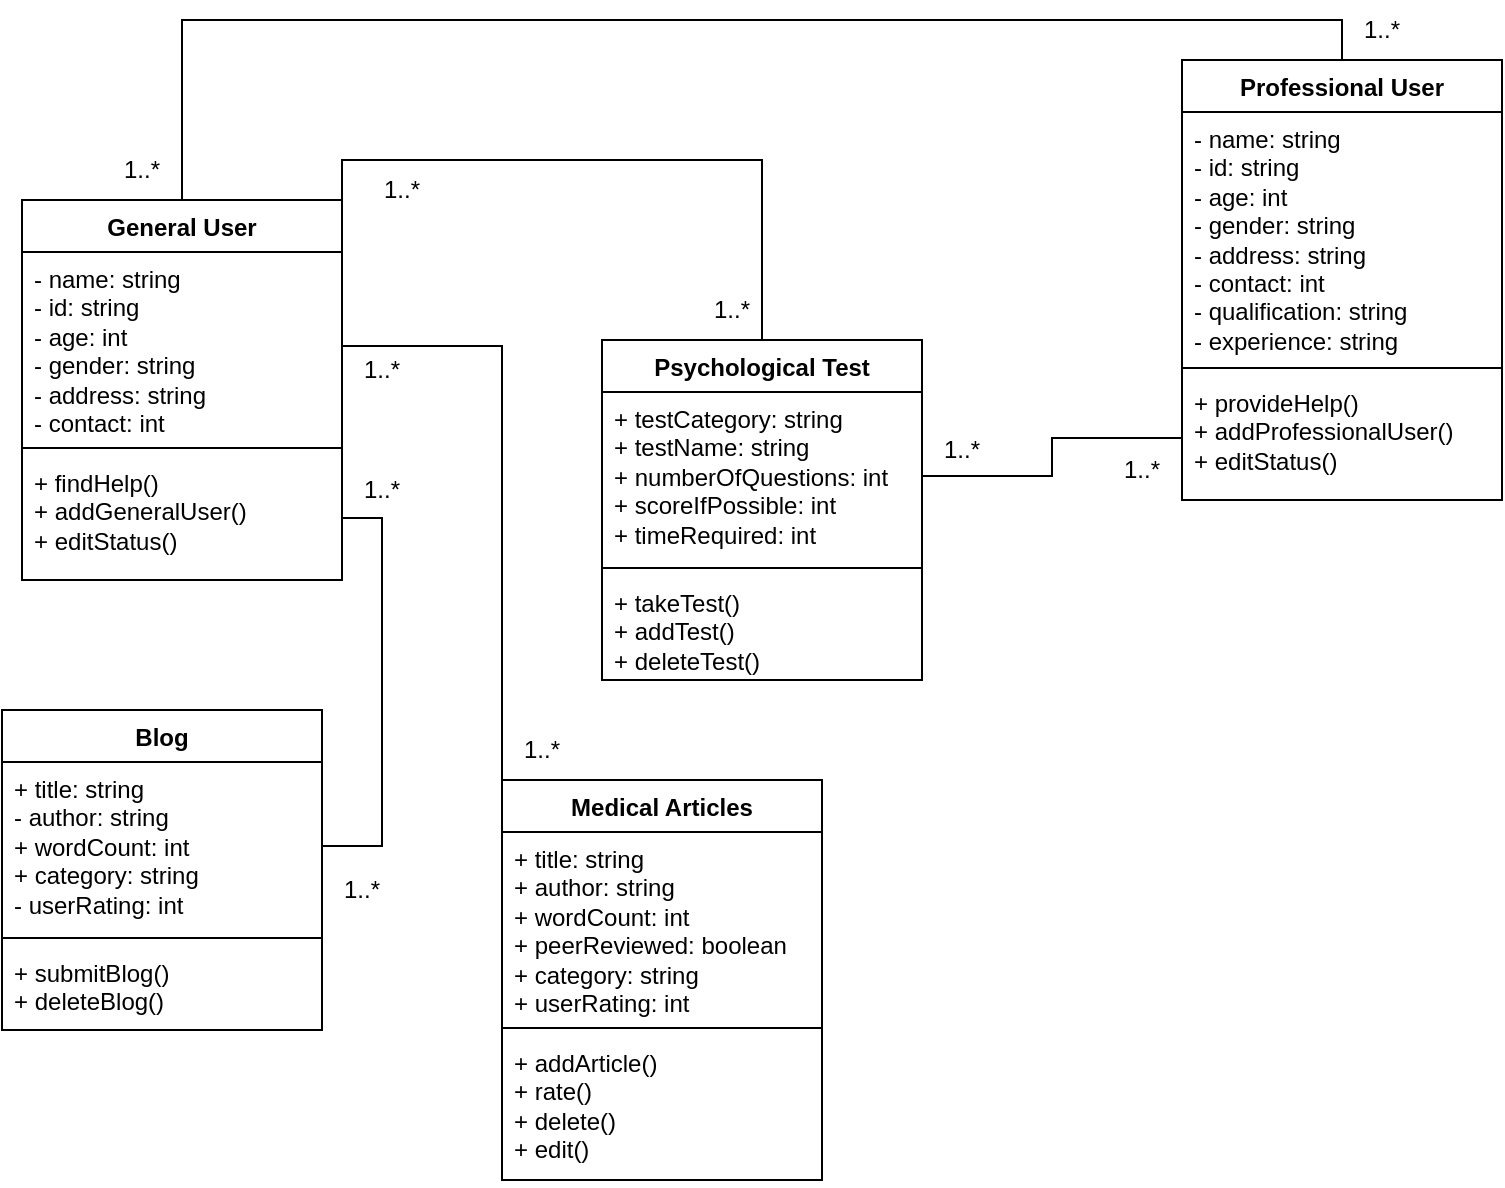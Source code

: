 <mxfile version="21.2.1" type="device">
  <diagram name="Page-1" id="9DgFuwnsuGAK3JTM8OCj">
    <mxGraphModel dx="1134" dy="666" grid="1" gridSize="10" guides="1" tooltips="1" connect="1" arrows="1" fold="1" page="1" pageScale="1" pageWidth="850" pageHeight="1100" math="0" shadow="0">
      <root>
        <mxCell id="0" />
        <mxCell id="1" parent="0" />
        <mxCell id="25QhoJMQ2zQzSuma18HG-43" style="edgeStyle=orthogonalEdgeStyle;rounded=0;orthogonalLoop=1;jettySize=auto;html=1;exitX=1;exitY=0;exitDx=0;exitDy=0;entryX=0.5;entryY=0;entryDx=0;entryDy=0;endArrow=none;endFill=0;" edge="1" parent="1" source="25QhoJMQ2zQzSuma18HG-1" target="25QhoJMQ2zQzSuma18HG-13">
          <mxGeometry relative="1" as="geometry" />
        </mxCell>
        <mxCell id="25QhoJMQ2zQzSuma18HG-58" style="edgeStyle=orthogonalEdgeStyle;rounded=0;orthogonalLoop=1;jettySize=auto;html=1;exitX=0.5;exitY=0;exitDx=0;exitDy=0;entryX=0.5;entryY=0;entryDx=0;entryDy=0;endArrow=none;endFill=0;" edge="1" parent="1" source="25QhoJMQ2zQzSuma18HG-1" target="25QhoJMQ2zQzSuma18HG-5">
          <mxGeometry relative="1" as="geometry" />
        </mxCell>
        <mxCell id="25QhoJMQ2zQzSuma18HG-1" value="General User" style="swimlane;fontStyle=1;align=center;verticalAlign=top;childLayout=stackLayout;horizontal=1;startSize=26;horizontalStack=0;resizeParent=1;resizeParentMax=0;resizeLast=0;collapsible=1;marginBottom=0;whiteSpace=wrap;html=1;" vertex="1" parent="1">
          <mxGeometry x="50" y="210" width="160" height="190" as="geometry" />
        </mxCell>
        <mxCell id="25QhoJMQ2zQzSuma18HG-2" value="- name: string&lt;br&gt;- id: string&lt;br&gt;- age: int&lt;br&gt;- gender: string&lt;br&gt;- address: string&lt;br&gt;- contact: int" style="text;strokeColor=none;fillColor=none;align=left;verticalAlign=top;spacingLeft=4;spacingRight=4;overflow=hidden;rotatable=0;points=[[0,0.5],[1,0.5]];portConstraint=eastwest;whiteSpace=wrap;html=1;" vertex="1" parent="25QhoJMQ2zQzSuma18HG-1">
          <mxGeometry y="26" width="160" height="94" as="geometry" />
        </mxCell>
        <mxCell id="25QhoJMQ2zQzSuma18HG-3" value="" style="line;strokeWidth=1;fillColor=none;align=left;verticalAlign=middle;spacingTop=-1;spacingLeft=3;spacingRight=3;rotatable=0;labelPosition=right;points=[];portConstraint=eastwest;strokeColor=inherit;" vertex="1" parent="25QhoJMQ2zQzSuma18HG-1">
          <mxGeometry y="120" width="160" height="8" as="geometry" />
        </mxCell>
        <mxCell id="25QhoJMQ2zQzSuma18HG-4" value="+ findHelp()&lt;br&gt;+ addGeneralUser()&lt;br&gt;+ editStatus()" style="text;strokeColor=none;fillColor=none;align=left;verticalAlign=top;spacingLeft=4;spacingRight=4;overflow=hidden;rotatable=0;points=[[0,0.5],[1,0.5]];portConstraint=eastwest;whiteSpace=wrap;html=1;" vertex="1" parent="25QhoJMQ2zQzSuma18HG-1">
          <mxGeometry y="128" width="160" height="62" as="geometry" />
        </mxCell>
        <mxCell id="25QhoJMQ2zQzSuma18HG-5" value="Professional User" style="swimlane;fontStyle=1;align=center;verticalAlign=top;childLayout=stackLayout;horizontal=1;startSize=26;horizontalStack=0;resizeParent=1;resizeParentMax=0;resizeLast=0;collapsible=1;marginBottom=0;whiteSpace=wrap;html=1;" vertex="1" parent="1">
          <mxGeometry x="630" y="140" width="160" height="220" as="geometry" />
        </mxCell>
        <mxCell id="25QhoJMQ2zQzSuma18HG-6" value="- name: string&lt;br style=&quot;border-color: var(--border-color);&quot;&gt;- id: string&lt;br style=&quot;border-color: var(--border-color);&quot;&gt;- age: int&lt;br style=&quot;border-color: var(--border-color);&quot;&gt;- gender: string&lt;br style=&quot;border-color: var(--border-color);&quot;&gt;- address: string&lt;br&gt;- contact: int&lt;br&gt;- qualification: string&lt;br&gt;- experience: string" style="text;strokeColor=none;fillColor=none;align=left;verticalAlign=top;spacingLeft=4;spacingRight=4;overflow=hidden;rotatable=0;points=[[0,0.5],[1,0.5]];portConstraint=eastwest;whiteSpace=wrap;html=1;" vertex="1" parent="25QhoJMQ2zQzSuma18HG-5">
          <mxGeometry y="26" width="160" height="124" as="geometry" />
        </mxCell>
        <mxCell id="25QhoJMQ2zQzSuma18HG-7" value="" style="line;strokeWidth=1;fillColor=none;align=left;verticalAlign=middle;spacingTop=-1;spacingLeft=3;spacingRight=3;rotatable=0;labelPosition=right;points=[];portConstraint=eastwest;strokeColor=inherit;" vertex="1" parent="25QhoJMQ2zQzSuma18HG-5">
          <mxGeometry y="150" width="160" height="8" as="geometry" />
        </mxCell>
        <mxCell id="25QhoJMQ2zQzSuma18HG-8" value="+ provideHelp()&lt;br style=&quot;border-color: var(--border-color);&quot;&gt;+ addProfessionalUser()&lt;br style=&quot;border-color: var(--border-color);&quot;&gt;+ editStatus()" style="text;strokeColor=none;fillColor=none;align=left;verticalAlign=top;spacingLeft=4;spacingRight=4;overflow=hidden;rotatable=0;points=[[0,0.5],[1,0.5]];portConstraint=eastwest;whiteSpace=wrap;html=1;" vertex="1" parent="25QhoJMQ2zQzSuma18HG-5">
          <mxGeometry y="158" width="160" height="62" as="geometry" />
        </mxCell>
        <mxCell id="25QhoJMQ2zQzSuma18HG-9" value="Blog" style="swimlane;fontStyle=1;align=center;verticalAlign=top;childLayout=stackLayout;horizontal=1;startSize=26;horizontalStack=0;resizeParent=1;resizeParentMax=0;resizeLast=0;collapsible=1;marginBottom=0;whiteSpace=wrap;html=1;" vertex="1" parent="1">
          <mxGeometry x="40" y="465" width="160" height="160" as="geometry" />
        </mxCell>
        <mxCell id="25QhoJMQ2zQzSuma18HG-10" value="+ title: string&lt;br style=&quot;border-color: var(--border-color);&quot;&gt;- author: string&lt;br style=&quot;border-color: var(--border-color);&quot;&gt;+ wordCount: int&lt;br style=&quot;border-color: var(--border-color);&quot;&gt;+ category: string&lt;br style=&quot;border-color: var(--border-color);&quot;&gt;- userRating: int&lt;br&gt;" style="text;strokeColor=none;fillColor=none;align=left;verticalAlign=top;spacingLeft=4;spacingRight=4;overflow=hidden;rotatable=0;points=[[0,0.5],[1,0.5]];portConstraint=eastwest;whiteSpace=wrap;html=1;" vertex="1" parent="25QhoJMQ2zQzSuma18HG-9">
          <mxGeometry y="26" width="160" height="84" as="geometry" />
        </mxCell>
        <mxCell id="25QhoJMQ2zQzSuma18HG-11" value="" style="line;strokeWidth=1;fillColor=none;align=left;verticalAlign=middle;spacingTop=-1;spacingLeft=3;spacingRight=3;rotatable=0;labelPosition=right;points=[];portConstraint=eastwest;strokeColor=inherit;" vertex="1" parent="25QhoJMQ2zQzSuma18HG-9">
          <mxGeometry y="110" width="160" height="8" as="geometry" />
        </mxCell>
        <mxCell id="25QhoJMQ2zQzSuma18HG-12" value="+ submitBlog()&lt;br&gt;+ deleteBlog()" style="text;strokeColor=none;fillColor=none;align=left;verticalAlign=top;spacingLeft=4;spacingRight=4;overflow=hidden;rotatable=0;points=[[0,0.5],[1,0.5]];portConstraint=eastwest;whiteSpace=wrap;html=1;" vertex="1" parent="25QhoJMQ2zQzSuma18HG-9">
          <mxGeometry y="118" width="160" height="42" as="geometry" />
        </mxCell>
        <mxCell id="25QhoJMQ2zQzSuma18HG-13" value="Psychological Test" style="swimlane;fontStyle=1;align=center;verticalAlign=top;childLayout=stackLayout;horizontal=1;startSize=26;horizontalStack=0;resizeParent=1;resizeParentMax=0;resizeLast=0;collapsible=1;marginBottom=0;whiteSpace=wrap;html=1;" vertex="1" parent="1">
          <mxGeometry x="340" y="280" width="160" height="170" as="geometry" />
        </mxCell>
        <mxCell id="25QhoJMQ2zQzSuma18HG-14" value="+ testCategory: string&lt;br&gt;+ testName: string&lt;br&gt;+ numberOfQuestions: int&lt;br&gt;+ scoreIfPossible: int&lt;br&gt;+ timeRequired: int" style="text;strokeColor=none;fillColor=none;align=left;verticalAlign=top;spacingLeft=4;spacingRight=4;overflow=hidden;rotatable=0;points=[[0,0.5],[1,0.5]];portConstraint=eastwest;whiteSpace=wrap;html=1;" vertex="1" parent="25QhoJMQ2zQzSuma18HG-13">
          <mxGeometry y="26" width="160" height="84" as="geometry" />
        </mxCell>
        <mxCell id="25QhoJMQ2zQzSuma18HG-15" value="" style="line;strokeWidth=1;fillColor=none;align=left;verticalAlign=middle;spacingTop=-1;spacingLeft=3;spacingRight=3;rotatable=0;labelPosition=right;points=[];portConstraint=eastwest;strokeColor=inherit;" vertex="1" parent="25QhoJMQ2zQzSuma18HG-13">
          <mxGeometry y="110" width="160" height="8" as="geometry" />
        </mxCell>
        <mxCell id="25QhoJMQ2zQzSuma18HG-16" value="+ takeTest()&lt;br&gt;+ addTest()&lt;br&gt;+ deleteTest()" style="text;strokeColor=none;fillColor=none;align=left;verticalAlign=top;spacingLeft=4;spacingRight=4;overflow=hidden;rotatable=0;points=[[0,0.5],[1,0.5]];portConstraint=eastwest;whiteSpace=wrap;html=1;" vertex="1" parent="25QhoJMQ2zQzSuma18HG-13">
          <mxGeometry y="118" width="160" height="52" as="geometry" />
        </mxCell>
        <mxCell id="25QhoJMQ2zQzSuma18HG-21" value="Medical Articles" style="swimlane;fontStyle=1;align=center;verticalAlign=top;childLayout=stackLayout;horizontal=1;startSize=26;horizontalStack=0;resizeParent=1;resizeParentMax=0;resizeLast=0;collapsible=1;marginBottom=0;whiteSpace=wrap;html=1;" vertex="1" parent="1">
          <mxGeometry x="290" y="500" width="160" height="200" as="geometry" />
        </mxCell>
        <mxCell id="25QhoJMQ2zQzSuma18HG-22" value="+ title: string&lt;br&gt;+ author: string&lt;br&gt;+ wordCount: int&lt;br&gt;+ peerReviewed: boolean&lt;br&gt;+ category: string&lt;br&gt;+ userRating: int" style="text;strokeColor=none;fillColor=none;align=left;verticalAlign=top;spacingLeft=4;spacingRight=4;overflow=hidden;rotatable=0;points=[[0,0.5],[1,0.5]];portConstraint=eastwest;whiteSpace=wrap;html=1;" vertex="1" parent="25QhoJMQ2zQzSuma18HG-21">
          <mxGeometry y="26" width="160" height="94" as="geometry" />
        </mxCell>
        <mxCell id="25QhoJMQ2zQzSuma18HG-23" value="" style="line;strokeWidth=1;fillColor=none;align=left;verticalAlign=middle;spacingTop=-1;spacingLeft=3;spacingRight=3;rotatable=0;labelPosition=right;points=[];portConstraint=eastwest;strokeColor=inherit;" vertex="1" parent="25QhoJMQ2zQzSuma18HG-21">
          <mxGeometry y="120" width="160" height="8" as="geometry" />
        </mxCell>
        <mxCell id="25QhoJMQ2zQzSuma18HG-24" value="+ addArticle()&lt;br&gt;+ rate()&lt;br&gt;+ delete()&lt;br&gt;+ edit()" style="text;strokeColor=none;fillColor=none;align=left;verticalAlign=top;spacingLeft=4;spacingRight=4;overflow=hidden;rotatable=0;points=[[0,0.5],[1,0.5]];portConstraint=eastwest;whiteSpace=wrap;html=1;" vertex="1" parent="25QhoJMQ2zQzSuma18HG-21">
          <mxGeometry y="128" width="160" height="72" as="geometry" />
        </mxCell>
        <mxCell id="25QhoJMQ2zQzSuma18HG-32" value="1..*" style="text;html=1;strokeColor=none;fillColor=none;align=center;verticalAlign=middle;whiteSpace=wrap;rounded=0;" vertex="1" parent="1">
          <mxGeometry x="200" y="280" width="60" height="30" as="geometry" />
        </mxCell>
        <mxCell id="25QhoJMQ2zQzSuma18HG-33" value="1..*" style="text;html=1;strokeColor=none;fillColor=none;align=center;verticalAlign=middle;whiteSpace=wrap;rounded=0;" vertex="1" parent="1">
          <mxGeometry x="210" y="190" width="60" height="30" as="geometry" />
        </mxCell>
        <mxCell id="25QhoJMQ2zQzSuma18HG-34" value="1..*" style="text;html=1;strokeColor=none;fillColor=none;align=center;verticalAlign=middle;whiteSpace=wrap;rounded=0;" vertex="1" parent="1">
          <mxGeometry x="280" y="470" width="60" height="30" as="geometry" />
        </mxCell>
        <mxCell id="25QhoJMQ2zQzSuma18HG-35" value="1..*" style="text;html=1;strokeColor=none;fillColor=none;align=center;verticalAlign=middle;whiteSpace=wrap;rounded=0;" vertex="1" parent="1">
          <mxGeometry x="200" y="340" width="60" height="30" as="geometry" />
        </mxCell>
        <mxCell id="25QhoJMQ2zQzSuma18HG-36" value="1..*" style="text;html=1;strokeColor=none;fillColor=none;align=center;verticalAlign=middle;whiteSpace=wrap;rounded=0;" vertex="1" parent="1">
          <mxGeometry x="375" y="250" width="60" height="30" as="geometry" />
        </mxCell>
        <mxCell id="25QhoJMQ2zQzSuma18HG-37" value="1..*" style="text;html=1;strokeColor=none;fillColor=none;align=center;verticalAlign=middle;whiteSpace=wrap;rounded=0;" vertex="1" parent="1">
          <mxGeometry x="80" y="180" width="60" height="30" as="geometry" />
        </mxCell>
        <mxCell id="25QhoJMQ2zQzSuma18HG-39" value="1..*" style="text;html=1;strokeColor=none;fillColor=none;align=center;verticalAlign=middle;whiteSpace=wrap;rounded=0;" vertex="1" parent="1">
          <mxGeometry x="190" y="540" width="60" height="30" as="geometry" />
        </mxCell>
        <mxCell id="25QhoJMQ2zQzSuma18HG-40" value="1..*" style="text;html=1;strokeColor=none;fillColor=none;align=center;verticalAlign=middle;whiteSpace=wrap;rounded=0;" vertex="1" parent="1">
          <mxGeometry x="490" y="320" width="60" height="30" as="geometry" />
        </mxCell>
        <mxCell id="25QhoJMQ2zQzSuma18HG-42" style="rounded=0;orthogonalLoop=1;jettySize=auto;html=1;exitX=1;exitY=0.5;exitDx=0;exitDy=0;entryX=1;entryY=0.5;entryDx=0;entryDy=0;strokeColor=default;edgeStyle=orthogonalEdgeStyle;endArrow=none;endFill=0;" edge="1" parent="1" source="25QhoJMQ2zQzSuma18HG-4" target="25QhoJMQ2zQzSuma18HG-10">
          <mxGeometry relative="1" as="geometry" />
        </mxCell>
        <mxCell id="25QhoJMQ2zQzSuma18HG-44" style="edgeStyle=orthogonalEdgeStyle;rounded=0;orthogonalLoop=1;jettySize=auto;html=1;exitX=1;exitY=0.5;exitDx=0;exitDy=0;entryX=0;entryY=0;entryDx=0;entryDy=0;endArrow=none;endFill=0;" edge="1" parent="1" source="25QhoJMQ2zQzSuma18HG-2" target="25QhoJMQ2zQzSuma18HG-21">
          <mxGeometry relative="1" as="geometry" />
        </mxCell>
        <mxCell id="25QhoJMQ2zQzSuma18HG-48" style="edgeStyle=orthogonalEdgeStyle;rounded=0;orthogonalLoop=1;jettySize=auto;html=1;exitX=0;exitY=0.5;exitDx=0;exitDy=0;entryX=1;entryY=0.5;entryDx=0;entryDy=0;endArrow=none;endFill=0;" edge="1" parent="1" source="25QhoJMQ2zQzSuma18HG-8" target="25QhoJMQ2zQzSuma18HG-14">
          <mxGeometry relative="1" as="geometry" />
        </mxCell>
        <mxCell id="25QhoJMQ2zQzSuma18HG-56" value="1..*" style="text;html=1;strokeColor=none;fillColor=none;align=center;verticalAlign=middle;whiteSpace=wrap;rounded=0;" vertex="1" parent="1">
          <mxGeometry x="580" y="330" width="60" height="30" as="geometry" />
        </mxCell>
        <mxCell id="25QhoJMQ2zQzSuma18HG-59" style="edgeStyle=orthogonalEdgeStyle;rounded=0;orthogonalLoop=1;jettySize=auto;html=1;exitX=0.5;exitY=1;exitDx=0;exitDy=0;" edge="1" parent="1" source="25QhoJMQ2zQzSuma18HG-56" target="25QhoJMQ2zQzSuma18HG-56">
          <mxGeometry relative="1" as="geometry" />
        </mxCell>
        <mxCell id="25QhoJMQ2zQzSuma18HG-60" value="1..*" style="text;html=1;strokeColor=none;fillColor=none;align=center;verticalAlign=middle;whiteSpace=wrap;rounded=0;" vertex="1" parent="1">
          <mxGeometry x="700" y="110" width="60" height="30" as="geometry" />
        </mxCell>
      </root>
    </mxGraphModel>
  </diagram>
</mxfile>
